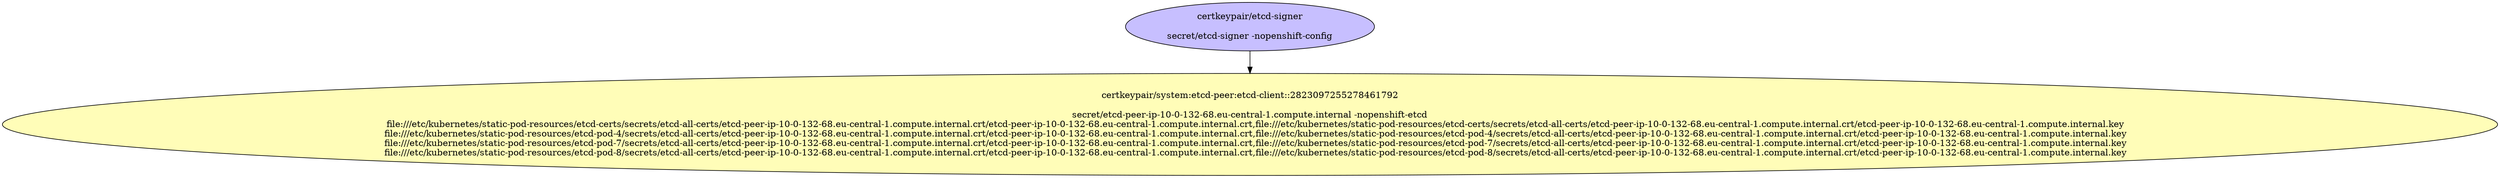 digraph "Local Certificate" {
  // Node definitions.
  1 [
    label="certkeypair/etcd-signer\n\nsecret/etcd-signer -nopenshift-config\n"
    style=filled
    fillcolor="#c7bfff"
  ];
  6 [
    label="certkeypair/system:etcd-peer:etcd-client::2823097255278461792\n\nsecret/etcd-peer-ip-10-0-132-68.eu-central-1.compute.internal -nopenshift-etcd\n    file:///etc/kubernetes/static-pod-resources/etcd-certs/secrets/etcd-all-certs/etcd-peer-ip-10-0-132-68.eu-central-1.compute.internal.crt/etcd-peer-ip-10-0-132-68.eu-central-1.compute.internal.crt,file:///etc/kubernetes/static-pod-resources/etcd-certs/secrets/etcd-all-certs/etcd-peer-ip-10-0-132-68.eu-central-1.compute.internal.crt/etcd-peer-ip-10-0-132-68.eu-central-1.compute.internal.key\n    file:///etc/kubernetes/static-pod-resources/etcd-pod-4/secrets/etcd-all-certs/etcd-peer-ip-10-0-132-68.eu-central-1.compute.internal.crt/etcd-peer-ip-10-0-132-68.eu-central-1.compute.internal.crt,file:///etc/kubernetes/static-pod-resources/etcd-pod-4/secrets/etcd-all-certs/etcd-peer-ip-10-0-132-68.eu-central-1.compute.internal.crt/etcd-peer-ip-10-0-132-68.eu-central-1.compute.internal.key\n    file:///etc/kubernetes/static-pod-resources/etcd-pod-7/secrets/etcd-all-certs/etcd-peer-ip-10-0-132-68.eu-central-1.compute.internal.crt/etcd-peer-ip-10-0-132-68.eu-central-1.compute.internal.crt,file:///etc/kubernetes/static-pod-resources/etcd-pod-7/secrets/etcd-all-certs/etcd-peer-ip-10-0-132-68.eu-central-1.compute.internal.crt/etcd-peer-ip-10-0-132-68.eu-central-1.compute.internal.key\n    file:///etc/kubernetes/static-pod-resources/etcd-pod-8/secrets/etcd-all-certs/etcd-peer-ip-10-0-132-68.eu-central-1.compute.internal.crt/etcd-peer-ip-10-0-132-68.eu-central-1.compute.internal.crt,file:///etc/kubernetes/static-pod-resources/etcd-pod-8/secrets/etcd-all-certs/etcd-peer-ip-10-0-132-68.eu-central-1.compute.internal.crt/etcd-peer-ip-10-0-132-68.eu-central-1.compute.internal.key\n"
    style=filled
    fillcolor="#fffdb8"
  ];

  // Edge definitions.
  1 -> 6;
}
